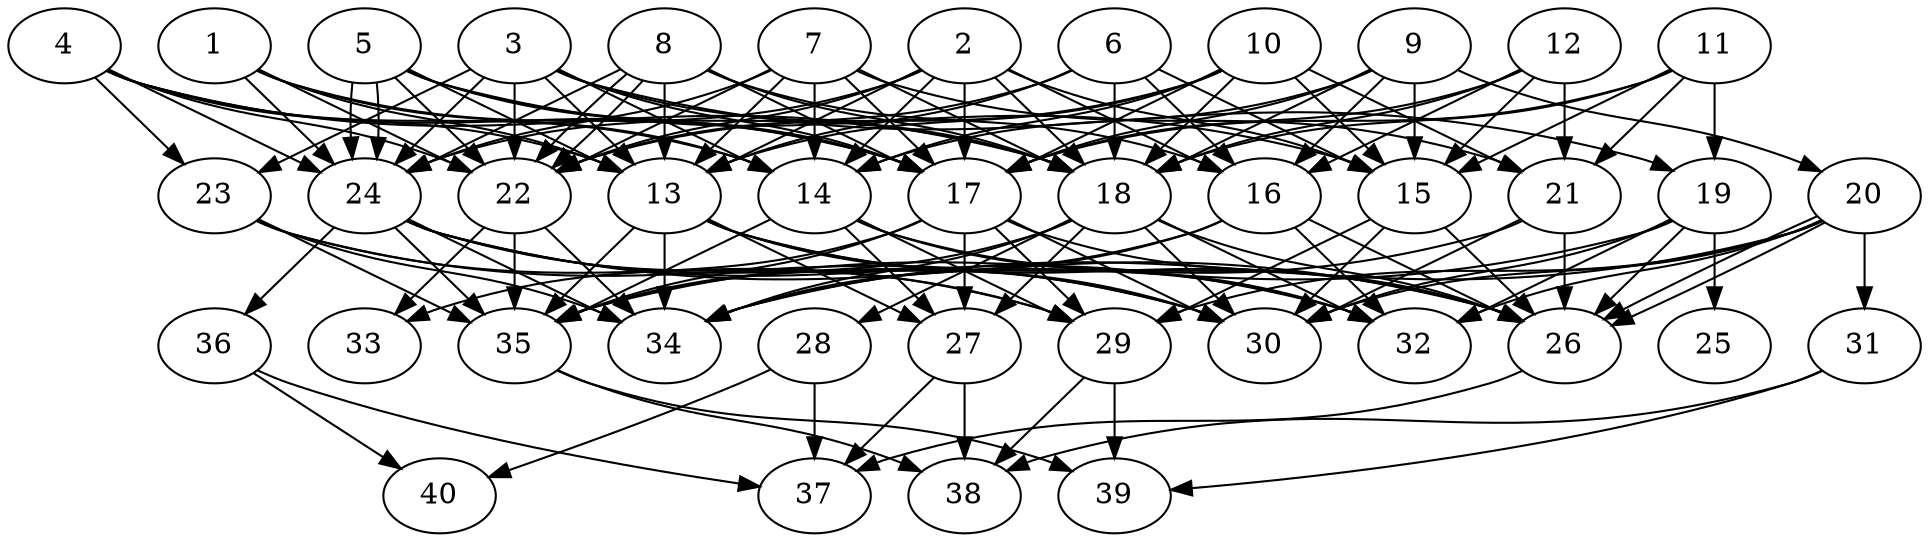 // DAG automatically generated by daggen at Thu Oct  3 14:06:49 2019
// ./daggen --dot -n 40 --ccr 0.5 --fat 0.7 --regular 0.9 --density 0.9 --mindata 5242880 --maxdata 52428800 
digraph G {
  1 [size="11307008", alpha="0.04", expect_size="5653504"] 
  1 -> 13 [size ="5653504"]
  1 -> 14 [size ="5653504"]
  1 -> 17 [size ="5653504"]
  1 -> 22 [size ="5653504"]
  1 -> 24 [size ="5653504"]
  2 [size="77166592", alpha="0.11", expect_size="38583296"] 
  2 -> 13 [size ="38583296"]
  2 -> 14 [size ="38583296"]
  2 -> 15 [size ="38583296"]
  2 -> 16 [size ="38583296"]
  2 -> 17 [size ="38583296"]
  2 -> 18 [size ="38583296"]
  2 -> 22 [size ="38583296"]
  2 -> 24 [size ="38583296"]
  3 [size="59447296", alpha="0.05", expect_size="29723648"] 
  3 -> 13 [size ="29723648"]
  3 -> 14 [size ="29723648"]
  3 -> 17 [size ="29723648"]
  3 -> 18 [size ="29723648"]
  3 -> 19 [size ="29723648"]
  3 -> 22 [size ="29723648"]
  3 -> 23 [size ="29723648"]
  3 -> 24 [size ="29723648"]
  4 [size="15824896", alpha="0.16", expect_size="7912448"] 
  4 -> 13 [size ="7912448"]
  4 -> 14 [size ="7912448"]
  4 -> 17 [size ="7912448"]
  4 -> 18 [size ="7912448"]
  4 -> 22 [size ="7912448"]
  4 -> 23 [size ="7912448"]
  4 -> 24 [size ="7912448"]
  5 [size="81745920", alpha="0.15", expect_size="40872960"] 
  5 -> 13 [size ="40872960"]
  5 -> 15 [size ="40872960"]
  5 -> 17 [size ="40872960"]
  5 -> 18 [size ="40872960"]
  5 -> 22 [size ="40872960"]
  5 -> 24 [size ="40872960"]
  5 -> 24 [size ="40872960"]
  6 [size="66027520", alpha="0.16", expect_size="33013760"] 
  6 -> 13 [size ="33013760"]
  6 -> 15 [size ="33013760"]
  6 -> 16 [size ="33013760"]
  6 -> 18 [size ="33013760"]
  6 -> 22 [size ="33013760"]
  7 [size="97296384", alpha="0.14", expect_size="48648192"] 
  7 -> 13 [size ="48648192"]
  7 -> 14 [size ="48648192"]
  7 -> 17 [size ="48648192"]
  7 -> 18 [size ="48648192"]
  7 -> 21 [size ="48648192"]
  7 -> 22 [size ="48648192"]
  7 -> 24 [size ="48648192"]
  8 [size="65642496", alpha="0.10", expect_size="32821248"] 
  8 -> 13 [size ="32821248"]
  8 -> 16 [size ="32821248"]
  8 -> 17 [size ="32821248"]
  8 -> 18 [size ="32821248"]
  8 -> 22 [size ="32821248"]
  8 -> 22 [size ="32821248"]
  8 -> 24 [size ="32821248"]
  9 [size="45660160", alpha="0.03", expect_size="22830080"] 
  9 -> 14 [size ="22830080"]
  9 -> 15 [size ="22830080"]
  9 -> 16 [size ="22830080"]
  9 -> 17 [size ="22830080"]
  9 -> 18 [size ="22830080"]
  9 -> 20 [size ="22830080"]
  10 [size="61992960", alpha="0.10", expect_size="30996480"] 
  10 -> 13 [size ="30996480"]
  10 -> 14 [size ="30996480"]
  10 -> 15 [size ="30996480"]
  10 -> 17 [size ="30996480"]
  10 -> 18 [size ="30996480"]
  10 -> 21 [size ="30996480"]
  10 -> 22 [size ="30996480"]
  11 [size="47198208", alpha="0.04", expect_size="23599104"] 
  11 -> 15 [size ="23599104"]
  11 -> 17 [size ="23599104"]
  11 -> 18 [size ="23599104"]
  11 -> 19 [size ="23599104"]
  11 -> 21 [size ="23599104"]
  12 [size="67155968", alpha="0.18", expect_size="33577984"] 
  12 -> 15 [size ="33577984"]
  12 -> 16 [size ="33577984"]
  12 -> 17 [size ="33577984"]
  12 -> 18 [size ="33577984"]
  12 -> 21 [size ="33577984"]
  13 [size="26941440", alpha="0.09", expect_size="13470720"] 
  13 -> 26 [size ="13470720"]
  13 -> 27 [size ="13470720"]
  13 -> 30 [size ="13470720"]
  13 -> 32 [size ="13470720"]
  13 -> 34 [size ="13470720"]
  13 -> 35 [size ="13470720"]
  14 [size="49139712", alpha="0.19", expect_size="24569856"] 
  14 -> 26 [size ="24569856"]
  14 -> 27 [size ="24569856"]
  14 -> 29 [size ="24569856"]
  14 -> 32 [size ="24569856"]
  14 -> 35 [size ="24569856"]
  15 [size="30228480", alpha="0.16", expect_size="15114240"] 
  15 -> 26 [size ="15114240"]
  15 -> 29 [size ="15114240"]
  15 -> 30 [size ="15114240"]
  16 [size="101859328", alpha="0.05", expect_size="50929664"] 
  16 -> 26 [size ="50929664"]
  16 -> 32 [size ="50929664"]
  16 -> 34 [size ="50929664"]
  16 -> 35 [size ="50929664"]
  17 [size="80891904", alpha="0.11", expect_size="40445952"] 
  17 -> 26 [size ="40445952"]
  17 -> 27 [size ="40445952"]
  17 -> 29 [size ="40445952"]
  17 -> 30 [size ="40445952"]
  17 -> 33 [size ="40445952"]
  17 -> 35 [size ="40445952"]
  18 [size="52580352", alpha="0.01", expect_size="26290176"] 
  18 -> 26 [size ="26290176"]
  18 -> 27 [size ="26290176"]
  18 -> 28 [size ="26290176"]
  18 -> 30 [size ="26290176"]
  18 -> 32 [size ="26290176"]
  18 -> 34 [size ="26290176"]
  18 -> 35 [size ="26290176"]
  19 [size="97765376", alpha="0.07", expect_size="48882688"] 
  19 -> 25 [size ="48882688"]
  19 -> 26 [size ="48882688"]
  19 -> 30 [size ="48882688"]
  19 -> 32 [size ="48882688"]
  19 -> 35 [size ="48882688"]
  20 [size="18917376", alpha="0.18", expect_size="9458688"] 
  20 -> 26 [size ="9458688"]
  20 -> 26 [size ="9458688"]
  20 -> 29 [size ="9458688"]
  20 -> 30 [size ="9458688"]
  20 -> 31 [size ="9458688"]
  20 -> 32 [size ="9458688"]
  20 -> 34 [size ="9458688"]
  21 [size="68413440", alpha="0.10", expect_size="34206720"] 
  21 -> 26 [size ="34206720"]
  21 -> 30 [size ="34206720"]
  21 -> 34 [size ="34206720"]
  22 [size="87496704", alpha="0.16", expect_size="43748352"] 
  22 -> 33 [size ="43748352"]
  22 -> 34 [size ="43748352"]
  22 -> 35 [size ="43748352"]
  23 [size="78651392", alpha="0.12", expect_size="39325696"] 
  23 -> 29 [size ="39325696"]
  23 -> 30 [size ="39325696"]
  23 -> 34 [size ="39325696"]
  23 -> 35 [size ="39325696"]
  24 [size="29075456", alpha="0.09", expect_size="14537728"] 
  24 -> 26 [size ="14537728"]
  24 -> 29 [size ="14537728"]
  24 -> 30 [size ="14537728"]
  24 -> 32 [size ="14537728"]
  24 -> 34 [size ="14537728"]
  24 -> 35 [size ="14537728"]
  24 -> 36 [size ="14537728"]
  25 [size="23465984", alpha="0.02", expect_size="11732992"] 
  26 [size="97566720", alpha="0.06", expect_size="48783360"] 
  26 -> 37 [size ="48783360"]
  27 [size="24899584", alpha="0.09", expect_size="12449792"] 
  27 -> 37 [size ="12449792"]
  27 -> 38 [size ="12449792"]
  28 [size="77971456", alpha="0.03", expect_size="38985728"] 
  28 -> 37 [size ="38985728"]
  28 -> 40 [size ="38985728"]
  29 [size="83771392", alpha="0.05", expect_size="41885696"] 
  29 -> 38 [size ="41885696"]
  29 -> 39 [size ="41885696"]
  30 [size="21422080", alpha="0.18", expect_size="10711040"] 
  31 [size="13553664", alpha="0.18", expect_size="6776832"] 
  31 -> 38 [size ="6776832"]
  31 -> 39 [size ="6776832"]
  32 [size="60985344", alpha="0.11", expect_size="30492672"] 
  33 [size="41660416", alpha="0.07", expect_size="20830208"] 
  34 [size="98910208", alpha="0.11", expect_size="49455104"] 
  35 [size="49334272", alpha="0.19", expect_size="24667136"] 
  35 -> 38 [size ="24667136"]
  35 -> 39 [size ="24667136"]
  36 [size="58562560", alpha="0.07", expect_size="29281280"] 
  36 -> 37 [size ="29281280"]
  36 -> 40 [size ="29281280"]
  37 [size="87767040", alpha="0.09", expect_size="43883520"] 
  38 [size="35014656", alpha="0.01", expect_size="17507328"] 
  39 [size="49836032", alpha="0.11", expect_size="24918016"] 
  40 [size="73035776", alpha="0.03", expect_size="36517888"] 
}
